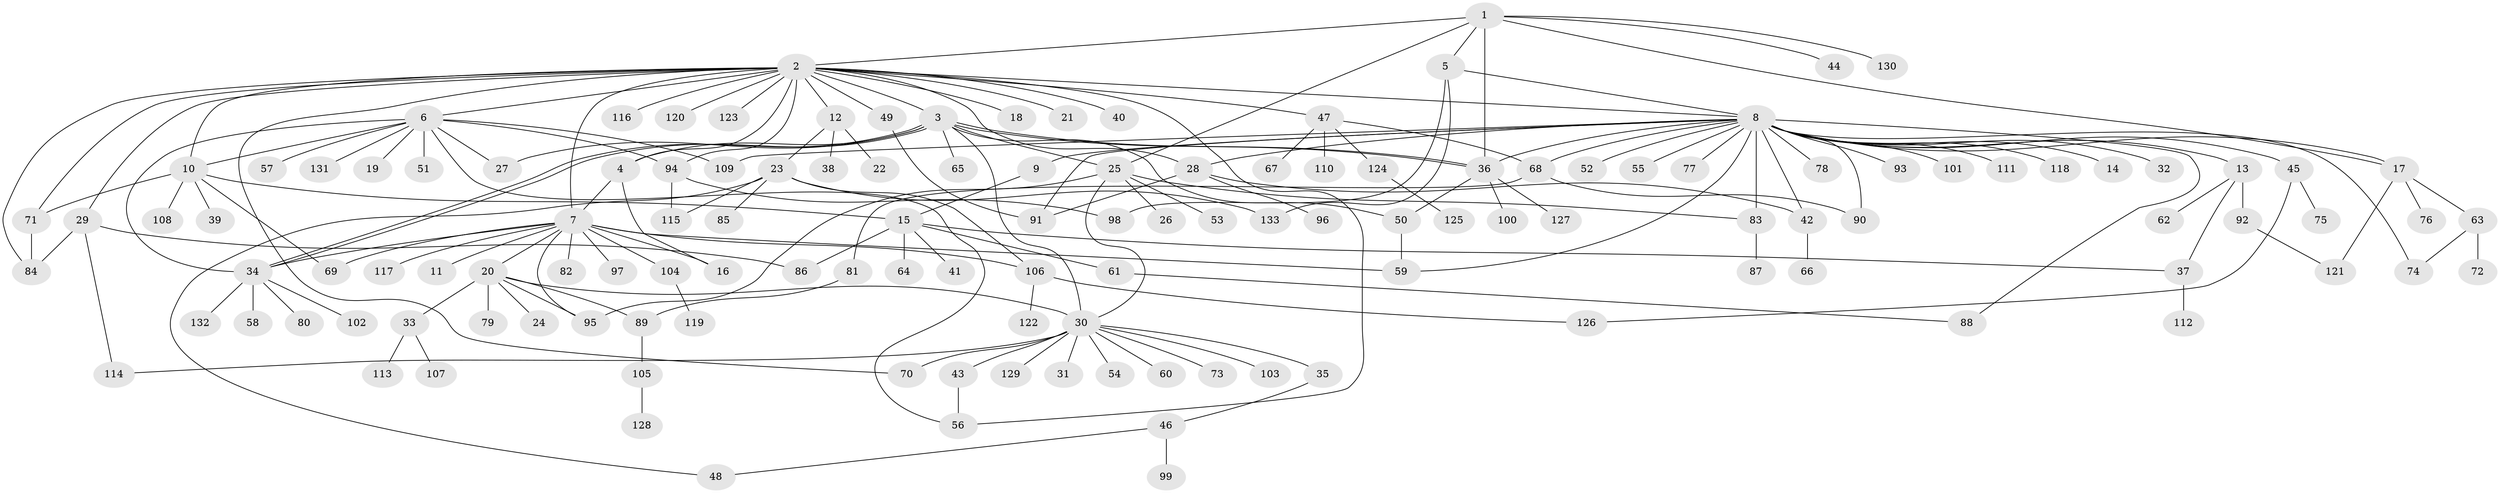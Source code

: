 // coarse degree distribution, {12: 0.018691588785046728, 25: 0.009345794392523364, 10: 0.009345794392523364, 4: 0.056074766355140186, 15: 0.018691588785046728, 26: 0.009345794392523364, 2: 0.17757009345794392, 1: 0.5420560747663551, 3: 0.11214953271028037, 6: 0.018691588785046728, 7: 0.018691588785046728, 5: 0.009345794392523364}
// Generated by graph-tools (version 1.1) at 2025/23/03/03/25 07:23:50]
// undirected, 133 vertices, 183 edges
graph export_dot {
graph [start="1"]
  node [color=gray90,style=filled];
  1;
  2;
  3;
  4;
  5;
  6;
  7;
  8;
  9;
  10;
  11;
  12;
  13;
  14;
  15;
  16;
  17;
  18;
  19;
  20;
  21;
  22;
  23;
  24;
  25;
  26;
  27;
  28;
  29;
  30;
  31;
  32;
  33;
  34;
  35;
  36;
  37;
  38;
  39;
  40;
  41;
  42;
  43;
  44;
  45;
  46;
  47;
  48;
  49;
  50;
  51;
  52;
  53;
  54;
  55;
  56;
  57;
  58;
  59;
  60;
  61;
  62;
  63;
  64;
  65;
  66;
  67;
  68;
  69;
  70;
  71;
  72;
  73;
  74;
  75;
  76;
  77;
  78;
  79;
  80;
  81;
  82;
  83;
  84;
  85;
  86;
  87;
  88;
  89;
  90;
  91;
  92;
  93;
  94;
  95;
  96;
  97;
  98;
  99;
  100;
  101;
  102;
  103;
  104;
  105;
  106;
  107;
  108;
  109;
  110;
  111;
  112;
  113;
  114;
  115;
  116;
  117;
  118;
  119;
  120;
  121;
  122;
  123;
  124;
  125;
  126;
  127;
  128;
  129;
  130;
  131;
  132;
  133;
  1 -- 2;
  1 -- 5;
  1 -- 17;
  1 -- 25;
  1 -- 36;
  1 -- 44;
  1 -- 130;
  2 -- 3;
  2 -- 4;
  2 -- 6;
  2 -- 7;
  2 -- 8;
  2 -- 10;
  2 -- 12;
  2 -- 18;
  2 -- 21;
  2 -- 28;
  2 -- 29;
  2 -- 40;
  2 -- 47;
  2 -- 49;
  2 -- 56;
  2 -- 70;
  2 -- 71;
  2 -- 84;
  2 -- 94;
  2 -- 116;
  2 -- 120;
  2 -- 123;
  3 -- 4;
  3 -- 25;
  3 -- 27;
  3 -- 30;
  3 -- 34;
  3 -- 34;
  3 -- 36;
  3 -- 36;
  3 -- 50;
  3 -- 65;
  4 -- 7;
  4 -- 16;
  5 -- 8;
  5 -- 98;
  5 -- 133;
  6 -- 10;
  6 -- 19;
  6 -- 27;
  6 -- 34;
  6 -- 51;
  6 -- 56;
  6 -- 57;
  6 -- 94;
  6 -- 109;
  6 -- 131;
  7 -- 11;
  7 -- 16;
  7 -- 20;
  7 -- 34;
  7 -- 59;
  7 -- 69;
  7 -- 82;
  7 -- 95;
  7 -- 97;
  7 -- 104;
  7 -- 106;
  7 -- 117;
  8 -- 9;
  8 -- 13;
  8 -- 14;
  8 -- 17;
  8 -- 28;
  8 -- 32;
  8 -- 36;
  8 -- 42;
  8 -- 45;
  8 -- 52;
  8 -- 55;
  8 -- 59;
  8 -- 68;
  8 -- 74;
  8 -- 77;
  8 -- 78;
  8 -- 83;
  8 -- 88;
  8 -- 90;
  8 -- 91;
  8 -- 93;
  8 -- 101;
  8 -- 109;
  8 -- 111;
  8 -- 118;
  9 -- 15;
  10 -- 15;
  10 -- 39;
  10 -- 69;
  10 -- 71;
  10 -- 108;
  12 -- 22;
  12 -- 23;
  12 -- 38;
  13 -- 37;
  13 -- 62;
  13 -- 92;
  15 -- 37;
  15 -- 41;
  15 -- 61;
  15 -- 64;
  15 -- 86;
  17 -- 63;
  17 -- 76;
  17 -- 121;
  20 -- 24;
  20 -- 30;
  20 -- 33;
  20 -- 79;
  20 -- 89;
  20 -- 95;
  23 -- 48;
  23 -- 85;
  23 -- 106;
  23 -- 115;
  23 -- 133;
  25 -- 26;
  25 -- 30;
  25 -- 53;
  25 -- 83;
  25 -- 95;
  28 -- 42;
  28 -- 91;
  28 -- 96;
  29 -- 84;
  29 -- 86;
  29 -- 114;
  30 -- 31;
  30 -- 35;
  30 -- 43;
  30 -- 54;
  30 -- 60;
  30 -- 70;
  30 -- 73;
  30 -- 103;
  30 -- 114;
  30 -- 129;
  33 -- 107;
  33 -- 113;
  34 -- 58;
  34 -- 80;
  34 -- 102;
  34 -- 132;
  35 -- 46;
  36 -- 50;
  36 -- 100;
  36 -- 127;
  37 -- 112;
  42 -- 66;
  43 -- 56;
  45 -- 75;
  45 -- 126;
  46 -- 48;
  46 -- 99;
  47 -- 67;
  47 -- 68;
  47 -- 110;
  47 -- 124;
  49 -- 91;
  50 -- 59;
  61 -- 88;
  63 -- 72;
  63 -- 74;
  68 -- 81;
  68 -- 90;
  71 -- 84;
  81 -- 89;
  83 -- 87;
  89 -- 105;
  92 -- 121;
  94 -- 98;
  94 -- 115;
  104 -- 119;
  105 -- 128;
  106 -- 122;
  106 -- 126;
  124 -- 125;
}
